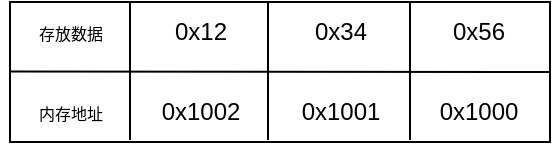 <mxfile version="22.0.5" type="github">
  <diagram name="第 1 页" id="FBt-Wr3wJZx8jzVxM73h">
    <mxGraphModel dx="565" dy="333" grid="1" gridSize="10" guides="1" tooltips="1" connect="1" arrows="1" fold="1" page="1" pageScale="1" pageWidth="827" pageHeight="1169" math="0" shadow="0">
      <root>
        <mxCell id="0" />
        <mxCell id="1" parent="0" />
        <mxCell id="o5TcxJxfrMVd5Cy_j37Z-1" value="" style="rounded=0;whiteSpace=wrap;html=1;" vertex="1" parent="1">
          <mxGeometry x="150" y="260" width="270" height="70" as="geometry" />
        </mxCell>
        <mxCell id="o5TcxJxfrMVd5Cy_j37Z-5" value="" style="endArrow=none;html=1;rounded=0;entryX=0.117;entryY=0.01;entryDx=0;entryDy=0;entryPerimeter=0;" edge="1" parent="1">
          <mxGeometry width="50" height="50" relative="1" as="geometry">
            <mxPoint x="279" y="329" as="sourcePoint" />
            <mxPoint x="279" y="260" as="targetPoint" />
          </mxGeometry>
        </mxCell>
        <mxCell id="o5TcxJxfrMVd5Cy_j37Z-6" value="" style="endArrow=none;html=1;rounded=0;entryX=0.117;entryY=0.01;entryDx=0;entryDy=0;entryPerimeter=0;" edge="1" parent="1">
          <mxGeometry width="50" height="50" relative="1" as="geometry">
            <mxPoint x="350" y="329" as="sourcePoint" />
            <mxPoint x="350" y="260" as="targetPoint" />
          </mxGeometry>
        </mxCell>
        <mxCell id="o5TcxJxfrMVd5Cy_j37Z-7" value="" style="endArrow=none;html=1;rounded=0;entryX=0.117;entryY=0.01;entryDx=0;entryDy=0;entryPerimeter=0;" edge="1" parent="1">
          <mxGeometry width="50" height="50" relative="1" as="geometry">
            <mxPoint x="420" y="329" as="sourcePoint" />
            <mxPoint x="420" y="260" as="targetPoint" />
          </mxGeometry>
        </mxCell>
        <mxCell id="o5TcxJxfrMVd5Cy_j37Z-8" value="" style="endArrow=none;html=1;rounded=0;entryX=1;entryY=0.5;entryDx=0;entryDy=0;" edge="1" parent="1" target="o5TcxJxfrMVd5Cy_j37Z-1">
          <mxGeometry width="50" height="50" relative="1" as="geometry">
            <mxPoint x="150" y="294.71" as="sourcePoint" />
            <mxPoint x="220" y="294.71" as="targetPoint" />
          </mxGeometry>
        </mxCell>
        <mxCell id="o5TcxJxfrMVd5Cy_j37Z-9" value="" style="endArrow=none;html=1;rounded=0;entryX=0.117;entryY=0.01;entryDx=0;entryDy=0;entryPerimeter=0;" edge="1" parent="1">
          <mxGeometry width="50" height="50" relative="1" as="geometry">
            <mxPoint x="210" y="329" as="sourcePoint" />
            <mxPoint x="210" y="260" as="targetPoint" />
          </mxGeometry>
        </mxCell>
        <mxCell id="o5TcxJxfrMVd5Cy_j37Z-10" value="&lt;font style=&quot;font-size: 8px;&quot;&gt;存放数据&lt;/font&gt;" style="text;html=1;align=center;verticalAlign=middle;resizable=0;points=[];autosize=1;strokeColor=none;fillColor=none;" vertex="1" parent="1">
          <mxGeometry x="145" y="260" width="70" height="30" as="geometry" />
        </mxCell>
        <mxCell id="o5TcxJxfrMVd5Cy_j37Z-11" value="&lt;font style=&quot;font-size: 8px;&quot;&gt;内存地址&lt;/font&gt;" style="text;html=1;align=center;verticalAlign=middle;resizable=0;points=[];autosize=1;strokeColor=none;fillColor=none;" vertex="1" parent="1">
          <mxGeometry x="145" y="300" width="70" height="30" as="geometry" />
        </mxCell>
        <mxCell id="o5TcxJxfrMVd5Cy_j37Z-12" value="0x12" style="text;html=1;align=center;verticalAlign=middle;resizable=0;points=[];autosize=1;strokeColor=none;fillColor=none;" vertex="1" parent="1">
          <mxGeometry x="220" y="260" width="50" height="30" as="geometry" />
        </mxCell>
        <mxCell id="o5TcxJxfrMVd5Cy_j37Z-14" value="0x1002" style="text;html=1;align=center;verticalAlign=middle;resizable=0;points=[];autosize=1;strokeColor=none;fillColor=none;" vertex="1" parent="1">
          <mxGeometry x="215" y="300" width="60" height="30" as="geometry" />
        </mxCell>
        <mxCell id="o5TcxJxfrMVd5Cy_j37Z-16" value="0x1001" style="text;html=1;align=center;verticalAlign=middle;resizable=0;points=[];autosize=1;strokeColor=none;fillColor=none;" vertex="1" parent="1">
          <mxGeometry x="285" y="300" width="60" height="30" as="geometry" />
        </mxCell>
        <mxCell id="o5TcxJxfrMVd5Cy_j37Z-17" value="0x1000" style="text;html=1;align=center;verticalAlign=middle;resizable=0;points=[];autosize=1;strokeColor=none;fillColor=none;" vertex="1" parent="1">
          <mxGeometry x="354" y="300" width="60" height="30" as="geometry" />
        </mxCell>
        <mxCell id="o5TcxJxfrMVd5Cy_j37Z-18" value="0x34" style="text;html=1;align=center;verticalAlign=middle;resizable=0;points=[];autosize=1;strokeColor=none;fillColor=none;" vertex="1" parent="1">
          <mxGeometry x="290" y="260" width="50" height="30" as="geometry" />
        </mxCell>
        <mxCell id="o5TcxJxfrMVd5Cy_j37Z-19" value="0x56" style="text;html=1;align=center;verticalAlign=middle;resizable=0;points=[];autosize=1;strokeColor=none;fillColor=none;" vertex="1" parent="1">
          <mxGeometry x="359" y="260" width="50" height="30" as="geometry" />
        </mxCell>
      </root>
    </mxGraphModel>
  </diagram>
</mxfile>
